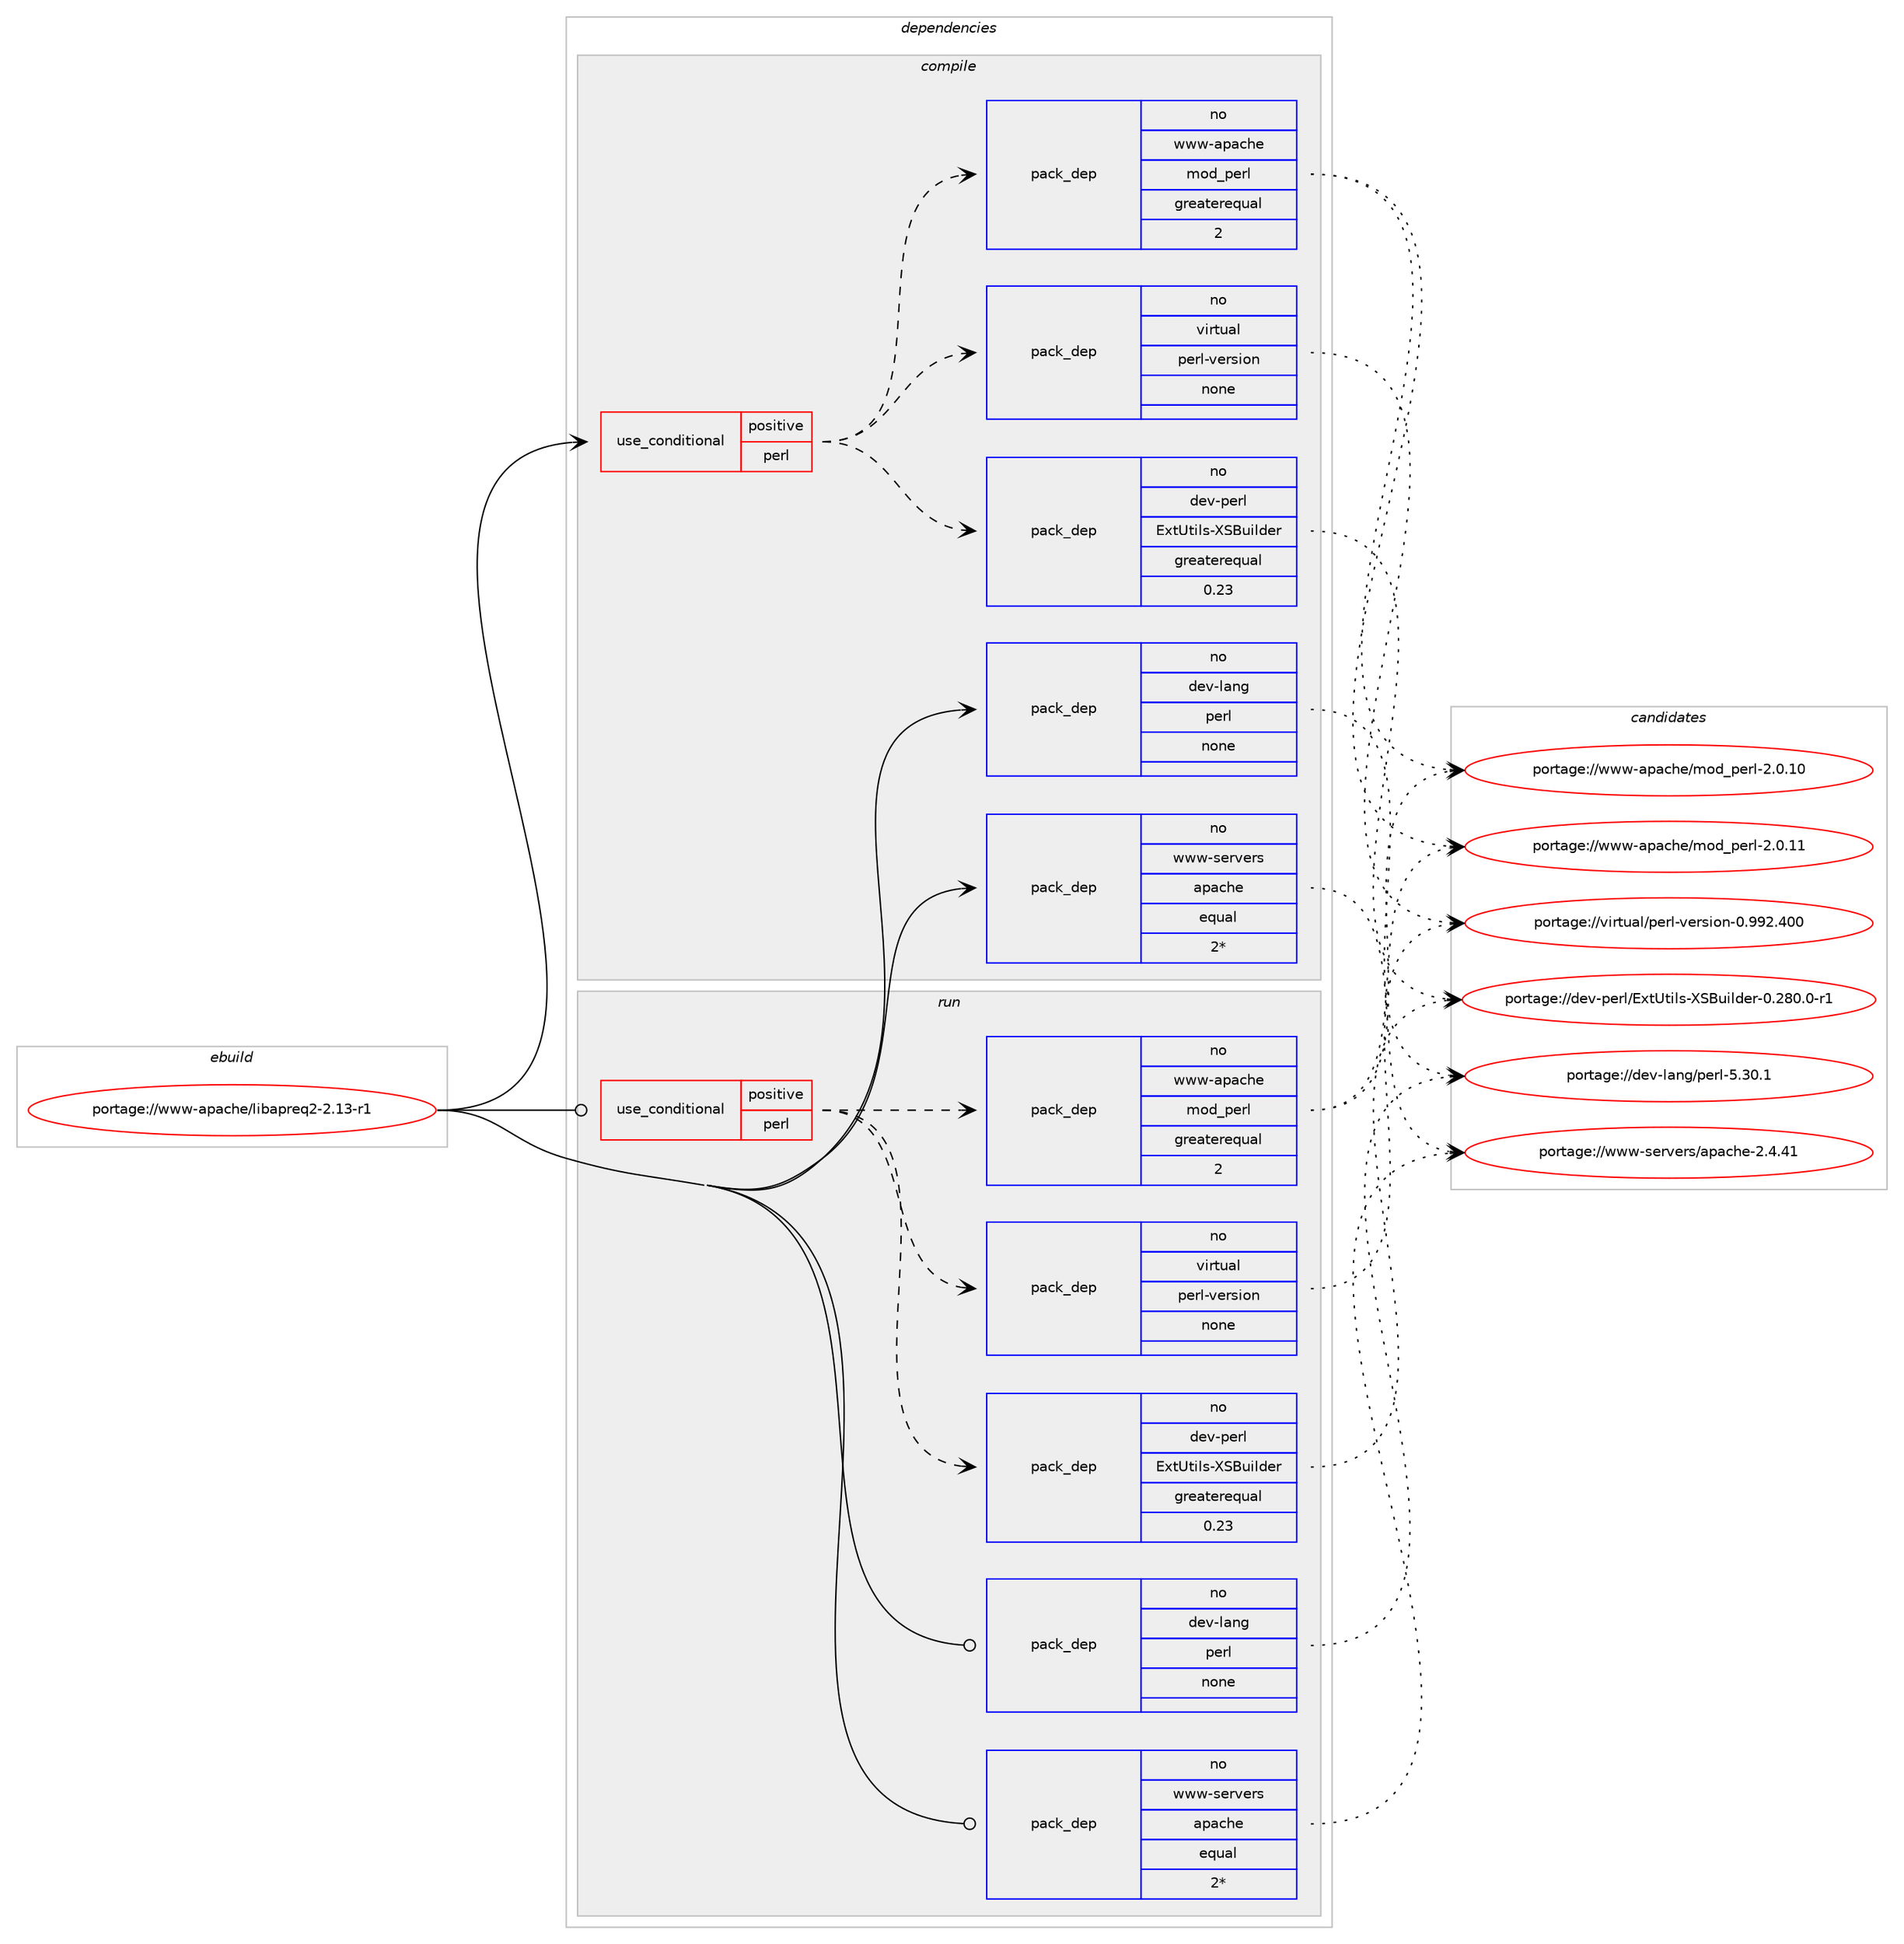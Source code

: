 digraph prolog {

# *************
# Graph options
# *************

newrank=true;
concentrate=true;
compound=true;
graph [rankdir=LR,fontname=Helvetica,fontsize=10,ranksep=1.5];#, ranksep=2.5, nodesep=0.2];
edge  [arrowhead=vee];
node  [fontname=Helvetica,fontsize=10];

# **********
# The ebuild
# **********

subgraph cluster_leftcol {
color=gray;
rank=same;
label=<<i>ebuild</i>>;
id [label="portage://www-apache/libapreq2-2.13-r1", color=red, width=4, href="../www-apache/libapreq2-2.13-r1.svg"];
}

# ****************
# The dependencies
# ****************

subgraph cluster_midcol {
color=gray;
label=<<i>dependencies</i>>;
subgraph cluster_compile {
fillcolor="#eeeeee";
style=filled;
label=<<i>compile</i>>;
subgraph cond1321 {
dependency8483 [label=<<TABLE BORDER="0" CELLBORDER="1" CELLSPACING="0" CELLPADDING="4"><TR><TD ROWSPAN="3" CELLPADDING="10">use_conditional</TD></TR><TR><TD>positive</TD></TR><TR><TD>perl</TD></TR></TABLE>>, shape=none, color=red];
subgraph pack7078 {
dependency8484 [label=<<TABLE BORDER="0" CELLBORDER="1" CELLSPACING="0" CELLPADDING="4" WIDTH="220"><TR><TD ROWSPAN="6" CELLPADDING="30">pack_dep</TD></TR><TR><TD WIDTH="110">no</TD></TR><TR><TD>dev-perl</TD></TR><TR><TD>ExtUtils-XSBuilder</TD></TR><TR><TD>greaterequal</TD></TR><TR><TD>0.23</TD></TR></TABLE>>, shape=none, color=blue];
}
dependency8483:e -> dependency8484:w [weight=20,style="dashed",arrowhead="vee"];
subgraph pack7079 {
dependency8485 [label=<<TABLE BORDER="0" CELLBORDER="1" CELLSPACING="0" CELLPADDING="4" WIDTH="220"><TR><TD ROWSPAN="6" CELLPADDING="30">pack_dep</TD></TR><TR><TD WIDTH="110">no</TD></TR><TR><TD>virtual</TD></TR><TR><TD>perl-version</TD></TR><TR><TD>none</TD></TR><TR><TD></TD></TR></TABLE>>, shape=none, color=blue];
}
dependency8483:e -> dependency8485:w [weight=20,style="dashed",arrowhead="vee"];
subgraph pack7080 {
dependency8486 [label=<<TABLE BORDER="0" CELLBORDER="1" CELLSPACING="0" CELLPADDING="4" WIDTH="220"><TR><TD ROWSPAN="6" CELLPADDING="30">pack_dep</TD></TR><TR><TD WIDTH="110">no</TD></TR><TR><TD>www-apache</TD></TR><TR><TD>mod_perl</TD></TR><TR><TD>greaterequal</TD></TR><TR><TD>2</TD></TR></TABLE>>, shape=none, color=blue];
}
dependency8483:e -> dependency8486:w [weight=20,style="dashed",arrowhead="vee"];
}
id:e -> dependency8483:w [weight=20,style="solid",arrowhead="vee"];
subgraph pack7081 {
dependency8487 [label=<<TABLE BORDER="0" CELLBORDER="1" CELLSPACING="0" CELLPADDING="4" WIDTH="220"><TR><TD ROWSPAN="6" CELLPADDING="30">pack_dep</TD></TR><TR><TD WIDTH="110">no</TD></TR><TR><TD>dev-lang</TD></TR><TR><TD>perl</TD></TR><TR><TD>none</TD></TR><TR><TD></TD></TR></TABLE>>, shape=none, color=blue];
}
id:e -> dependency8487:w [weight=20,style="solid",arrowhead="vee"];
subgraph pack7082 {
dependency8488 [label=<<TABLE BORDER="0" CELLBORDER="1" CELLSPACING="0" CELLPADDING="4" WIDTH="220"><TR><TD ROWSPAN="6" CELLPADDING="30">pack_dep</TD></TR><TR><TD WIDTH="110">no</TD></TR><TR><TD>www-servers</TD></TR><TR><TD>apache</TD></TR><TR><TD>equal</TD></TR><TR><TD>2*</TD></TR></TABLE>>, shape=none, color=blue];
}
id:e -> dependency8488:w [weight=20,style="solid",arrowhead="vee"];
}
subgraph cluster_compileandrun {
fillcolor="#eeeeee";
style=filled;
label=<<i>compile and run</i>>;
}
subgraph cluster_run {
fillcolor="#eeeeee";
style=filled;
label=<<i>run</i>>;
subgraph cond1322 {
dependency8489 [label=<<TABLE BORDER="0" CELLBORDER="1" CELLSPACING="0" CELLPADDING="4"><TR><TD ROWSPAN="3" CELLPADDING="10">use_conditional</TD></TR><TR><TD>positive</TD></TR><TR><TD>perl</TD></TR></TABLE>>, shape=none, color=red];
subgraph pack7083 {
dependency8490 [label=<<TABLE BORDER="0" CELLBORDER="1" CELLSPACING="0" CELLPADDING="4" WIDTH="220"><TR><TD ROWSPAN="6" CELLPADDING="30">pack_dep</TD></TR><TR><TD WIDTH="110">no</TD></TR><TR><TD>dev-perl</TD></TR><TR><TD>ExtUtils-XSBuilder</TD></TR><TR><TD>greaterequal</TD></TR><TR><TD>0.23</TD></TR></TABLE>>, shape=none, color=blue];
}
dependency8489:e -> dependency8490:w [weight=20,style="dashed",arrowhead="vee"];
subgraph pack7084 {
dependency8491 [label=<<TABLE BORDER="0" CELLBORDER="1" CELLSPACING="0" CELLPADDING="4" WIDTH="220"><TR><TD ROWSPAN="6" CELLPADDING="30">pack_dep</TD></TR><TR><TD WIDTH="110">no</TD></TR><TR><TD>virtual</TD></TR><TR><TD>perl-version</TD></TR><TR><TD>none</TD></TR><TR><TD></TD></TR></TABLE>>, shape=none, color=blue];
}
dependency8489:e -> dependency8491:w [weight=20,style="dashed",arrowhead="vee"];
subgraph pack7085 {
dependency8492 [label=<<TABLE BORDER="0" CELLBORDER="1" CELLSPACING="0" CELLPADDING="4" WIDTH="220"><TR><TD ROWSPAN="6" CELLPADDING="30">pack_dep</TD></TR><TR><TD WIDTH="110">no</TD></TR><TR><TD>www-apache</TD></TR><TR><TD>mod_perl</TD></TR><TR><TD>greaterequal</TD></TR><TR><TD>2</TD></TR></TABLE>>, shape=none, color=blue];
}
dependency8489:e -> dependency8492:w [weight=20,style="dashed",arrowhead="vee"];
}
id:e -> dependency8489:w [weight=20,style="solid",arrowhead="odot"];
subgraph pack7086 {
dependency8493 [label=<<TABLE BORDER="0" CELLBORDER="1" CELLSPACING="0" CELLPADDING="4" WIDTH="220"><TR><TD ROWSPAN="6" CELLPADDING="30">pack_dep</TD></TR><TR><TD WIDTH="110">no</TD></TR><TR><TD>dev-lang</TD></TR><TR><TD>perl</TD></TR><TR><TD>none</TD></TR><TR><TD></TD></TR></TABLE>>, shape=none, color=blue];
}
id:e -> dependency8493:w [weight=20,style="solid",arrowhead="odot"];
subgraph pack7087 {
dependency8494 [label=<<TABLE BORDER="0" CELLBORDER="1" CELLSPACING="0" CELLPADDING="4" WIDTH="220"><TR><TD ROWSPAN="6" CELLPADDING="30">pack_dep</TD></TR><TR><TD WIDTH="110">no</TD></TR><TR><TD>www-servers</TD></TR><TR><TD>apache</TD></TR><TR><TD>equal</TD></TR><TR><TD>2*</TD></TR></TABLE>>, shape=none, color=blue];
}
id:e -> dependency8494:w [weight=20,style="solid",arrowhead="odot"];
}
}

# **************
# The candidates
# **************

subgraph cluster_choices {
rank=same;
color=gray;
label=<<i>candidates</i>>;

subgraph choice7078 {
color=black;
nodesep=1;
choice100101118451121011141084769120116851161051081154588836611710510810010111445484650564846484511449 [label="portage://dev-perl/ExtUtils-XSBuilder-0.280.0-r1", color=red, width=4,href="../dev-perl/ExtUtils-XSBuilder-0.280.0-r1.svg"];
dependency8484:e -> choice100101118451121011141084769120116851161051081154588836611710510810010111445484650564846484511449:w [style=dotted,weight="100"];
}
subgraph choice7079 {
color=black;
nodesep=1;
choice11810511411611797108471121011141084511810111411510511111045484657575046524848 [label="portage://virtual/perl-version-0.992.400", color=red, width=4,href="../virtual/perl-version-0.992.400.svg"];
dependency8485:e -> choice11810511411611797108471121011141084511810111411510511111045484657575046524848:w [style=dotted,weight="100"];
}
subgraph choice7080 {
color=black;
nodesep=1;
choice11911911945971129799104101471091111009511210111410845504648464949 [label="portage://www-apache/mod_perl-2.0.11", color=red, width=4,href="../www-apache/mod_perl-2.0.11.svg"];
choice11911911945971129799104101471091111009511210111410845504648464948 [label="portage://www-apache/mod_perl-2.0.10", color=red, width=4,href="../www-apache/mod_perl-2.0.10.svg"];
dependency8486:e -> choice11911911945971129799104101471091111009511210111410845504648464949:w [style=dotted,weight="100"];
dependency8486:e -> choice11911911945971129799104101471091111009511210111410845504648464948:w [style=dotted,weight="100"];
}
subgraph choice7081 {
color=black;
nodesep=1;
choice10010111845108971101034711210111410845534651484649 [label="portage://dev-lang/perl-5.30.1", color=red, width=4,href="../dev-lang/perl-5.30.1.svg"];
dependency8487:e -> choice10010111845108971101034711210111410845534651484649:w [style=dotted,weight="100"];
}
subgraph choice7082 {
color=black;
nodesep=1;
choice119119119451151011141181011141154797112979910410145504652465249 [label="portage://www-servers/apache-2.4.41", color=red, width=4,href="../www-servers/apache-2.4.41.svg"];
dependency8488:e -> choice119119119451151011141181011141154797112979910410145504652465249:w [style=dotted,weight="100"];
}
subgraph choice7083 {
color=black;
nodesep=1;
choice100101118451121011141084769120116851161051081154588836611710510810010111445484650564846484511449 [label="portage://dev-perl/ExtUtils-XSBuilder-0.280.0-r1", color=red, width=4,href="../dev-perl/ExtUtils-XSBuilder-0.280.0-r1.svg"];
dependency8490:e -> choice100101118451121011141084769120116851161051081154588836611710510810010111445484650564846484511449:w [style=dotted,weight="100"];
}
subgraph choice7084 {
color=black;
nodesep=1;
choice11810511411611797108471121011141084511810111411510511111045484657575046524848 [label="portage://virtual/perl-version-0.992.400", color=red, width=4,href="../virtual/perl-version-0.992.400.svg"];
dependency8491:e -> choice11810511411611797108471121011141084511810111411510511111045484657575046524848:w [style=dotted,weight="100"];
}
subgraph choice7085 {
color=black;
nodesep=1;
choice11911911945971129799104101471091111009511210111410845504648464949 [label="portage://www-apache/mod_perl-2.0.11", color=red, width=4,href="../www-apache/mod_perl-2.0.11.svg"];
choice11911911945971129799104101471091111009511210111410845504648464948 [label="portage://www-apache/mod_perl-2.0.10", color=red, width=4,href="../www-apache/mod_perl-2.0.10.svg"];
dependency8492:e -> choice11911911945971129799104101471091111009511210111410845504648464949:w [style=dotted,weight="100"];
dependency8492:e -> choice11911911945971129799104101471091111009511210111410845504648464948:w [style=dotted,weight="100"];
}
subgraph choice7086 {
color=black;
nodesep=1;
choice10010111845108971101034711210111410845534651484649 [label="portage://dev-lang/perl-5.30.1", color=red, width=4,href="../dev-lang/perl-5.30.1.svg"];
dependency8493:e -> choice10010111845108971101034711210111410845534651484649:w [style=dotted,weight="100"];
}
subgraph choice7087 {
color=black;
nodesep=1;
choice119119119451151011141181011141154797112979910410145504652465249 [label="portage://www-servers/apache-2.4.41", color=red, width=4,href="../www-servers/apache-2.4.41.svg"];
dependency8494:e -> choice119119119451151011141181011141154797112979910410145504652465249:w [style=dotted,weight="100"];
}
}

}
